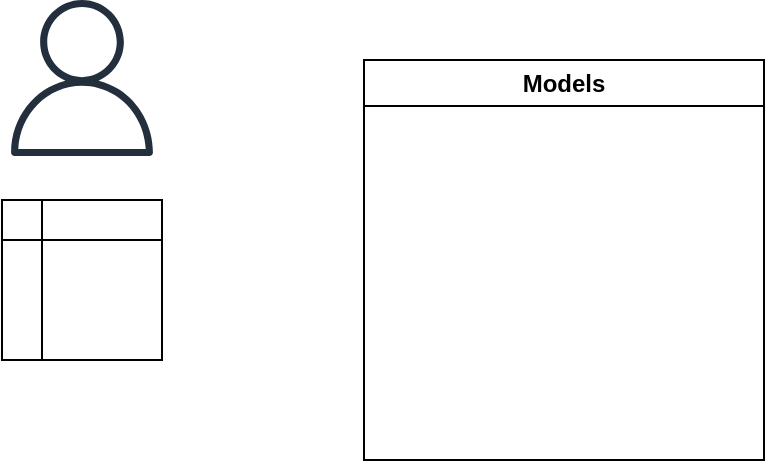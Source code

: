 <mxfile version="24.7.5">
  <diagram name="Page-1" id="eA9krHgyLu1m7NKCp86a">
    <mxGraphModel dx="552" dy="328" grid="1" gridSize="10" guides="1" tooltips="1" connect="1" arrows="1" fold="1" page="1" pageScale="1" pageWidth="850" pageHeight="1100" math="0" shadow="0">
      <root>
        <mxCell id="0" />
        <mxCell id="1" parent="0" />
        <mxCell id="tvcK-i9TDOAmpr7n1RrA-4" value="" style="sketch=0;outlineConnect=0;fontColor=#232F3E;gradientColor=none;fillColor=#232F3D;strokeColor=none;dashed=0;verticalLabelPosition=bottom;verticalAlign=top;align=center;html=1;fontSize=12;fontStyle=0;aspect=fixed;pointerEvents=1;shape=mxgraph.aws4.user;" vertex="1" parent="1">
          <mxGeometry x="400" y="230" width="78" height="78" as="geometry" />
        </mxCell>
        <mxCell id="tvcK-i9TDOAmpr7n1RrA-5" value="" style="shape=internalStorage;whiteSpace=wrap;html=1;backgroundOutline=1;" vertex="1" parent="1">
          <mxGeometry x="399" y="330" width="80" height="80" as="geometry" />
        </mxCell>
        <mxCell id="tvcK-i9TDOAmpr7n1RrA-6" value="Models" style="swimlane;whiteSpace=wrap;html=1;" vertex="1" parent="1">
          <mxGeometry x="580" y="260" width="200" height="200" as="geometry" />
        </mxCell>
      </root>
    </mxGraphModel>
  </diagram>
</mxfile>
